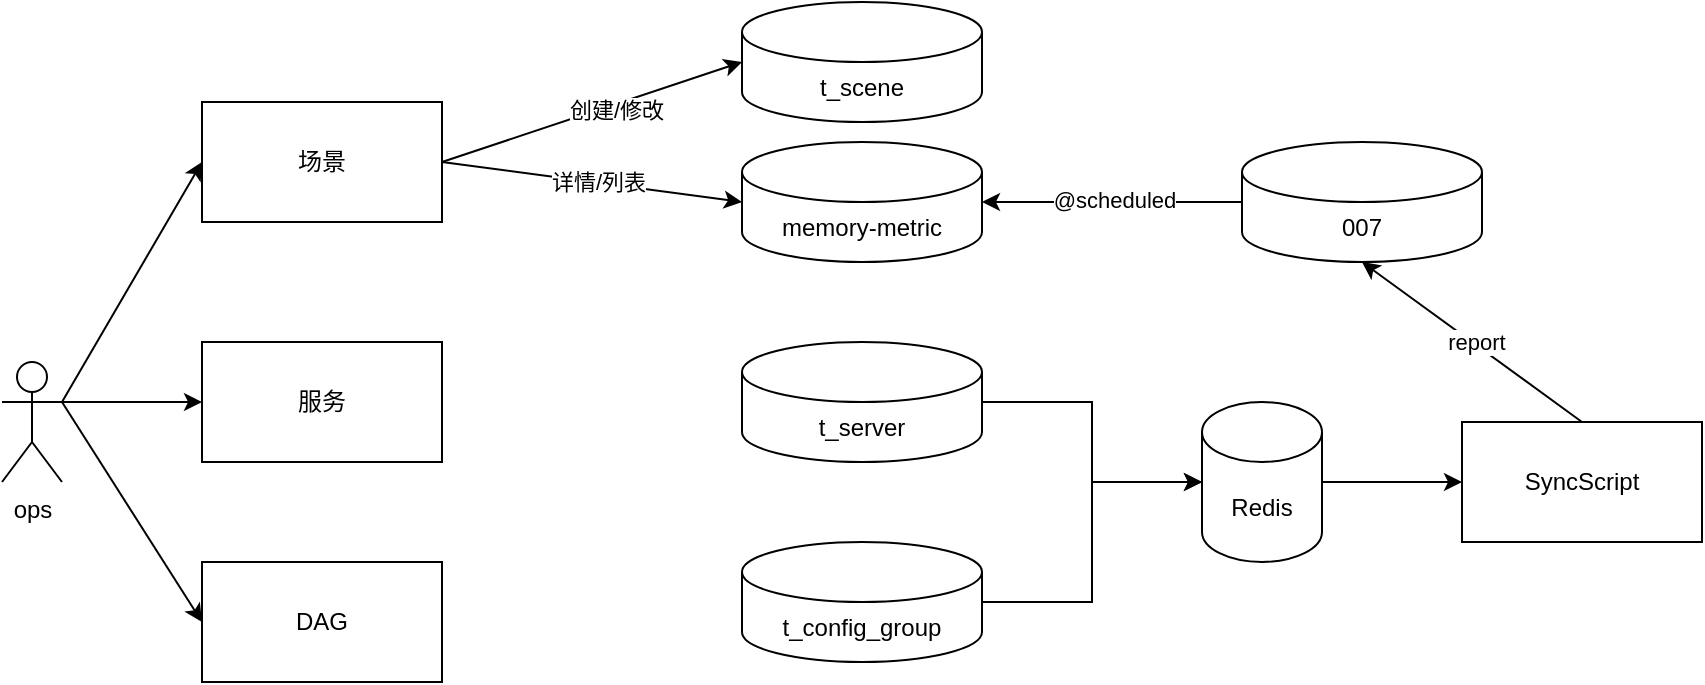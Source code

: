 <mxfile version="21.1.4" type="github">
  <diagram name="第 1 页" id="y6zBSTGUf1gGvdQJHAvz">
    <mxGraphModel dx="908" dy="569" grid="1" gridSize="10" guides="1" tooltips="1" connect="1" arrows="1" fold="1" page="1" pageScale="1" pageWidth="827" pageHeight="1169" math="0" shadow="0">
      <root>
        <mxCell id="0" />
        <mxCell id="1" parent="0" />
        <mxCell id="TWxNEiFXj0emaMW_6LcG-1" value="ops" style="shape=umlActor;verticalLabelPosition=bottom;verticalAlign=top;html=1;outlineConnect=0;" vertex="1" parent="1">
          <mxGeometry x="20" y="220" width="30" height="60" as="geometry" />
        </mxCell>
        <mxCell id="TWxNEiFXj0emaMW_6LcG-4" value="场景" style="rounded=0;whiteSpace=wrap;html=1;" vertex="1" parent="1">
          <mxGeometry x="120" y="90" width="120" height="60" as="geometry" />
        </mxCell>
        <mxCell id="TWxNEiFXj0emaMW_6LcG-5" value="服务" style="rounded=0;whiteSpace=wrap;html=1;" vertex="1" parent="1">
          <mxGeometry x="120" y="210" width="120" height="60" as="geometry" />
        </mxCell>
        <mxCell id="TWxNEiFXj0emaMW_6LcG-6" value="DAG" style="rounded=0;whiteSpace=wrap;html=1;" vertex="1" parent="1">
          <mxGeometry x="120" y="320" width="120" height="60" as="geometry" />
        </mxCell>
        <mxCell id="TWxNEiFXj0emaMW_6LcG-7" value="t_scene" style="shape=cylinder3;whiteSpace=wrap;html=1;boundedLbl=1;backgroundOutline=1;size=15;" vertex="1" parent="1">
          <mxGeometry x="390" y="40" width="120" height="60" as="geometry" />
        </mxCell>
        <mxCell id="TWxNEiFXj0emaMW_6LcG-8" value="memory-metric" style="shape=cylinder3;whiteSpace=wrap;html=1;boundedLbl=1;backgroundOutline=1;size=15;" vertex="1" parent="1">
          <mxGeometry x="390" y="110" width="120" height="60" as="geometry" />
        </mxCell>
        <mxCell id="TWxNEiFXj0emaMW_6LcG-9" value="007" style="shape=cylinder3;whiteSpace=wrap;html=1;boundedLbl=1;backgroundOutline=1;size=15;" vertex="1" parent="1">
          <mxGeometry x="640" y="110" width="120" height="60" as="geometry" />
        </mxCell>
        <mxCell id="TWxNEiFXj0emaMW_6LcG-10" value="" style="endArrow=classic;html=1;rounded=0;entryX=1;entryY=0.5;entryDx=0;entryDy=0;entryPerimeter=0;exitX=0;exitY=0.5;exitDx=0;exitDy=0;exitPerimeter=0;" edge="1" parent="1" source="TWxNEiFXj0emaMW_6LcG-9" target="TWxNEiFXj0emaMW_6LcG-8">
          <mxGeometry width="50" height="50" relative="1" as="geometry">
            <mxPoint x="430" y="250" as="sourcePoint" />
            <mxPoint x="480" y="200" as="targetPoint" />
          </mxGeometry>
        </mxCell>
        <mxCell id="TWxNEiFXj0emaMW_6LcG-11" value="@scheduled" style="edgeLabel;html=1;align=center;verticalAlign=middle;resizable=0;points=[];" vertex="1" connectable="0" parent="TWxNEiFXj0emaMW_6LcG-10">
          <mxGeometry x="-0.009" y="-1" relative="1" as="geometry">
            <mxPoint as="offset" />
          </mxGeometry>
        </mxCell>
        <mxCell id="TWxNEiFXj0emaMW_6LcG-12" value="" style="endArrow=classic;html=1;rounded=0;exitX=1;exitY=0.5;exitDx=0;exitDy=0;entryX=0;entryY=0.5;entryDx=0;entryDy=0;entryPerimeter=0;" edge="1" parent="1" source="TWxNEiFXj0emaMW_6LcG-4" target="TWxNEiFXj0emaMW_6LcG-7">
          <mxGeometry width="50" height="50" relative="1" as="geometry">
            <mxPoint x="280" y="230" as="sourcePoint" />
            <mxPoint x="330" y="180" as="targetPoint" />
          </mxGeometry>
        </mxCell>
        <mxCell id="TWxNEiFXj0emaMW_6LcG-14" value="创建/修改" style="edgeLabel;html=1;align=center;verticalAlign=middle;resizable=0;points=[];" vertex="1" connectable="0" parent="TWxNEiFXj0emaMW_6LcG-12">
          <mxGeometry x="0.147" y="-2" relative="1" as="geometry">
            <mxPoint as="offset" />
          </mxGeometry>
        </mxCell>
        <mxCell id="TWxNEiFXj0emaMW_6LcG-13" value="" style="endArrow=classic;html=1;rounded=0;exitX=1;exitY=0.5;exitDx=0;exitDy=0;entryX=0;entryY=0.5;entryDx=0;entryDy=0;entryPerimeter=0;" edge="1" parent="1" source="TWxNEiFXj0emaMW_6LcG-4" target="TWxNEiFXj0emaMW_6LcG-8">
          <mxGeometry width="50" height="50" relative="1" as="geometry">
            <mxPoint x="250" y="130" as="sourcePoint" />
            <mxPoint x="380" y="80" as="targetPoint" />
          </mxGeometry>
        </mxCell>
        <mxCell id="TWxNEiFXj0emaMW_6LcG-15" value="详情/列表" style="edgeLabel;html=1;align=center;verticalAlign=middle;resizable=0;points=[];" vertex="1" connectable="0" parent="TWxNEiFXj0emaMW_6LcG-13">
          <mxGeometry x="0.031" y="1" relative="1" as="geometry">
            <mxPoint as="offset" />
          </mxGeometry>
        </mxCell>
        <mxCell id="TWxNEiFXj0emaMW_6LcG-16" value="" style="endArrow=classic;html=1;rounded=0;exitX=1;exitY=0.333;exitDx=0;exitDy=0;exitPerimeter=0;entryX=0;entryY=0.5;entryDx=0;entryDy=0;" edge="1" parent="1" source="TWxNEiFXj0emaMW_6LcG-1" target="TWxNEiFXj0emaMW_6LcG-4">
          <mxGeometry width="50" height="50" relative="1" as="geometry">
            <mxPoint x="40" y="400" as="sourcePoint" />
            <mxPoint x="90" y="350" as="targetPoint" />
          </mxGeometry>
        </mxCell>
        <mxCell id="TWxNEiFXj0emaMW_6LcG-17" value="" style="endArrow=classic;html=1;rounded=0;entryX=0;entryY=0.5;entryDx=0;entryDy=0;" edge="1" parent="1" target="TWxNEiFXj0emaMW_6LcG-5">
          <mxGeometry width="50" height="50" relative="1" as="geometry">
            <mxPoint x="50" y="240" as="sourcePoint" />
            <mxPoint x="130" y="130" as="targetPoint" />
          </mxGeometry>
        </mxCell>
        <mxCell id="TWxNEiFXj0emaMW_6LcG-18" value="" style="endArrow=classic;html=1;rounded=0;entryX=0;entryY=0.5;entryDx=0;entryDy=0;exitX=1;exitY=0.333;exitDx=0;exitDy=0;exitPerimeter=0;" edge="1" parent="1" source="TWxNEiFXj0emaMW_6LcG-1" target="TWxNEiFXj0emaMW_6LcG-6">
          <mxGeometry width="50" height="50" relative="1" as="geometry">
            <mxPoint x="60" y="250" as="sourcePoint" />
            <mxPoint x="130" y="250" as="targetPoint" />
          </mxGeometry>
        </mxCell>
        <mxCell id="TWxNEiFXj0emaMW_6LcG-27" value="" style="edgeStyle=orthogonalEdgeStyle;rounded=0;orthogonalLoop=1;jettySize=auto;html=1;" edge="1" parent="1" source="TWxNEiFXj0emaMW_6LcG-19" target="TWxNEiFXj0emaMW_6LcG-25">
          <mxGeometry relative="1" as="geometry" />
        </mxCell>
        <mxCell id="TWxNEiFXj0emaMW_6LcG-19" value="t_server" style="shape=cylinder3;whiteSpace=wrap;html=1;boundedLbl=1;backgroundOutline=1;size=15;" vertex="1" parent="1">
          <mxGeometry x="390" y="210" width="120" height="60" as="geometry" />
        </mxCell>
        <mxCell id="TWxNEiFXj0emaMW_6LcG-28" value="" style="edgeStyle=orthogonalEdgeStyle;rounded=0;orthogonalLoop=1;jettySize=auto;html=1;" edge="1" parent="1" source="TWxNEiFXj0emaMW_6LcG-20" target="TWxNEiFXj0emaMW_6LcG-25">
          <mxGeometry relative="1" as="geometry" />
        </mxCell>
        <mxCell id="TWxNEiFXj0emaMW_6LcG-20" value="t_config_group" style="shape=cylinder3;whiteSpace=wrap;html=1;boundedLbl=1;backgroundOutline=1;size=15;" vertex="1" parent="1">
          <mxGeometry x="390" y="310" width="120" height="60" as="geometry" />
        </mxCell>
        <mxCell id="TWxNEiFXj0emaMW_6LcG-21" value="SyncScript" style="rounded=0;whiteSpace=wrap;html=1;" vertex="1" parent="1">
          <mxGeometry x="750" y="250" width="120" height="60" as="geometry" />
        </mxCell>
        <mxCell id="TWxNEiFXj0emaMW_6LcG-22" value="" style="endArrow=classic;html=1;rounded=0;entryX=0.5;entryY=1;entryDx=0;entryDy=0;entryPerimeter=0;exitX=0.5;exitY=0;exitDx=0;exitDy=0;" edge="1" parent="1" source="TWxNEiFXj0emaMW_6LcG-21" target="TWxNEiFXj0emaMW_6LcG-9">
          <mxGeometry width="50" height="50" relative="1" as="geometry">
            <mxPoint x="650" y="150" as="sourcePoint" />
            <mxPoint x="520" y="150" as="targetPoint" />
          </mxGeometry>
        </mxCell>
        <mxCell id="TWxNEiFXj0emaMW_6LcG-24" value="report" style="edgeLabel;html=1;align=center;verticalAlign=middle;resizable=0;points=[];" vertex="1" connectable="0" parent="TWxNEiFXj0emaMW_6LcG-22">
          <mxGeometry x="-0.018" y="-1" relative="1" as="geometry">
            <mxPoint as="offset" />
          </mxGeometry>
        </mxCell>
        <mxCell id="TWxNEiFXj0emaMW_6LcG-26" value="" style="edgeStyle=orthogonalEdgeStyle;rounded=0;orthogonalLoop=1;jettySize=auto;html=1;" edge="1" parent="1" source="TWxNEiFXj0emaMW_6LcG-25" target="TWxNEiFXj0emaMW_6LcG-21">
          <mxGeometry relative="1" as="geometry" />
        </mxCell>
        <mxCell id="TWxNEiFXj0emaMW_6LcG-25" value="Redis" style="shape=cylinder3;whiteSpace=wrap;html=1;boundedLbl=1;backgroundOutline=1;size=15;" vertex="1" parent="1">
          <mxGeometry x="620" y="240" width="60" height="80" as="geometry" />
        </mxCell>
      </root>
    </mxGraphModel>
  </diagram>
</mxfile>
